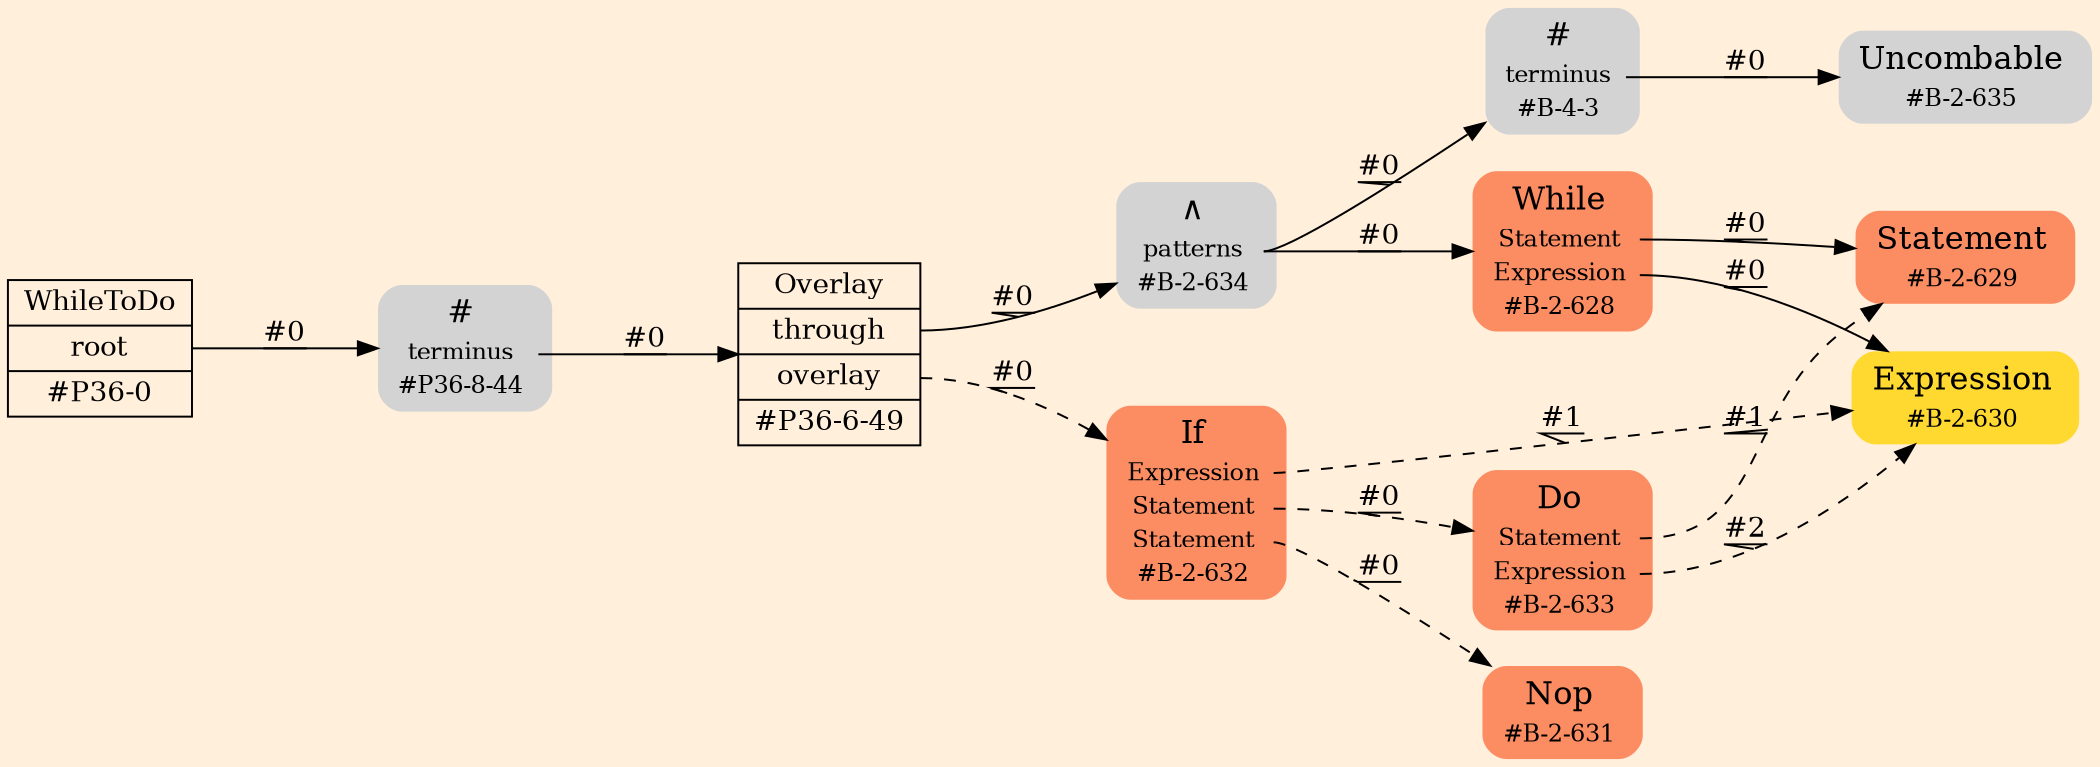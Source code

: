 digraph Inferno {
graph [
rankdir = "LR"
ranksep = 1.0
size = "14,20"
bgcolor = antiquewhite1
];
node [
];
"CR#P36-0" [
shape = "record"
fillcolor = "transparent"
label = "<fixed> WhileToDo | <port0> root | <port1> #P36-0"
style = "filled"
fontsize = "14"
fillcolor = antiquewhite1
];
"#P36-8-44" [
shape = "plaintext"
label = <<TABLE BORDER="0" CELLBORDER="0" CELLSPACING="0">
 <TR>
  <TD><FONT POINT-SIZE="16.0">#</FONT></TD>
  <TD></TD>
 </TR>
 <TR>
  <TD>terminus</TD>
  <TD PORT="port0"></TD>
 </TR>
 <TR>
  <TD>#P36-8-44</TD>
  <TD PORT="port1"></TD>
 </TR>
</TABLE>>
style = "rounded,filled"
fontsize = "12"
];
"#P36-6-49" [
shape = "record"
label = "<fixed> Overlay | <port0> through | <port1> overlay | <port2> #P36-6-49"
style = "filled"
fontsize = "14"
fillcolor = antiquewhite1
];
"#B-2-634" [
shape = "plaintext"
label = <<TABLE BORDER="0" CELLBORDER="0" CELLSPACING="0">
 <TR>
  <TD><FONT POINT-SIZE="16.0">∧</FONT></TD>
  <TD></TD>
 </TR>
 <TR>
  <TD>patterns</TD>
  <TD PORT="port0"></TD>
 </TR>
 <TR>
  <TD>#B-2-634</TD>
  <TD PORT="port1"></TD>
 </TR>
</TABLE>>
style = "rounded,filled"
fontsize = "12"
];
"#B-2-628" [
shape = "plaintext"
fillcolor = "/set28/2"
label = <<TABLE BORDER="0" CELLBORDER="0" CELLSPACING="0">
 <TR>
  <TD><FONT POINT-SIZE="16.0">While</FONT></TD>
  <TD></TD>
 </TR>
 <TR>
  <TD>Statement</TD>
  <TD PORT="port0"></TD>
 </TR>
 <TR>
  <TD>Expression</TD>
  <TD PORT="port1"></TD>
 </TR>
 <TR>
  <TD>#B-2-628</TD>
  <TD PORT="port2"></TD>
 </TR>
</TABLE>>
style = "rounded,filled"
fontsize = "12"
];
"#B-2-629" [
shape = "plaintext"
fillcolor = "/set28/2"
label = <<TABLE BORDER="0" CELLBORDER="0" CELLSPACING="0">
 <TR>
  <TD><FONT POINT-SIZE="16.0">Statement</FONT></TD>
  <TD></TD>
 </TR>
 <TR>
  <TD>#B-2-629</TD>
  <TD PORT="port0"></TD>
 </TR>
</TABLE>>
style = "rounded,filled"
fontsize = "12"
];
"#B-2-630" [
shape = "plaintext"
fillcolor = "/set28/6"
label = <<TABLE BORDER="0" CELLBORDER="0" CELLSPACING="0">
 <TR>
  <TD><FONT POINT-SIZE="16.0">Expression</FONT></TD>
  <TD></TD>
 </TR>
 <TR>
  <TD>#B-2-630</TD>
  <TD PORT="port0"></TD>
 </TR>
</TABLE>>
style = "rounded,filled"
fontsize = "12"
];
"#B-4-3" [
shape = "plaintext"
label = <<TABLE BORDER="0" CELLBORDER="0" CELLSPACING="0">
 <TR>
  <TD><FONT POINT-SIZE="16.0">#</FONT></TD>
  <TD></TD>
 </TR>
 <TR>
  <TD>terminus</TD>
  <TD PORT="port0"></TD>
 </TR>
 <TR>
  <TD>#B-4-3</TD>
  <TD PORT="port1"></TD>
 </TR>
</TABLE>>
style = "rounded,filled"
fontsize = "12"
];
"#B-2-635" [
shape = "plaintext"
label = <<TABLE BORDER="0" CELLBORDER="0" CELLSPACING="0">
 <TR>
  <TD><FONT POINT-SIZE="16.0">Uncombable</FONT></TD>
  <TD></TD>
 </TR>
 <TR>
  <TD>#B-2-635</TD>
  <TD PORT="port0"></TD>
 </TR>
</TABLE>>
style = "rounded,filled"
fontsize = "12"
];
"#B-2-632" [
shape = "plaintext"
fillcolor = "/set28/2"
label = <<TABLE BORDER="0" CELLBORDER="0" CELLSPACING="0">
 <TR>
  <TD><FONT POINT-SIZE="16.0">If</FONT></TD>
  <TD></TD>
 </TR>
 <TR>
  <TD>Expression</TD>
  <TD PORT="port0"></TD>
 </TR>
 <TR>
  <TD>Statement</TD>
  <TD PORT="port1"></TD>
 </TR>
 <TR>
  <TD>Statement</TD>
  <TD PORT="port2"></TD>
 </TR>
 <TR>
  <TD>#B-2-632</TD>
  <TD PORT="port3"></TD>
 </TR>
</TABLE>>
style = "rounded,filled"
fontsize = "12"
];
"#B-2-633" [
shape = "plaintext"
fillcolor = "/set28/2"
label = <<TABLE BORDER="0" CELLBORDER="0" CELLSPACING="0">
 <TR>
  <TD><FONT POINT-SIZE="16.0">Do</FONT></TD>
  <TD></TD>
 </TR>
 <TR>
  <TD>Statement</TD>
  <TD PORT="port0"></TD>
 </TR>
 <TR>
  <TD>Expression</TD>
  <TD PORT="port1"></TD>
 </TR>
 <TR>
  <TD>#B-2-633</TD>
  <TD PORT="port2"></TD>
 </TR>
</TABLE>>
style = "rounded,filled"
fontsize = "12"
];
"#B-2-631" [
shape = "plaintext"
fillcolor = "/set28/2"
label = <<TABLE BORDER="0" CELLBORDER="0" CELLSPACING="0">
 <TR>
  <TD><FONT POINT-SIZE="16.0">Nop</FONT></TD>
  <TD></TD>
 </TR>
 <TR>
  <TD>#B-2-631</TD>
  <TD PORT="port0"></TD>
 </TR>
</TABLE>>
style = "rounded,filled"
fontsize = "12"
];
"CR#P36-0":port0 -> "#P36-8-44" [style="solid"
label = "#0"
decorate = true
];
"#P36-8-44":port0 -> "#P36-6-49" [style="solid"
label = "#0"
decorate = true
];
"#P36-6-49":port0 -> "#B-2-634" [style="solid"
label = "#0"
decorate = true
];
"#P36-6-49":port1 -> "#B-2-632" [style="dashed"
label = "#0"
decorate = true
];
"#B-2-634":port0 -> "#B-2-628" [style="solid"
label = "#0"
decorate = true
];
"#B-2-634":port0 -> "#B-4-3" [style="solid"
label = "#0"
decorate = true
];
"#B-2-628":port0 -> "#B-2-629" [style="solid"
label = "#0"
decorate = true
];
"#B-2-628":port1 -> "#B-2-630" [style="solid"
label = "#0"
decorate = true
];
"#B-4-3":port0 -> "#B-2-635" [style="solid"
label = "#0"
decorate = true
];
"#B-2-632":port0 -> "#B-2-630" [style="dashed"
label = "#1"
decorate = true
];
"#B-2-632":port1 -> "#B-2-633" [style="dashed"
label = "#0"
decorate = true
];
"#B-2-632":port2 -> "#B-2-631" [style="dashed"
label = "#0"
decorate = true
];
"#B-2-633":port0 -> "#B-2-629" [style="dashed"
label = "#1"
decorate = true
];
"#B-2-633":port1 -> "#B-2-630" [style="dashed"
label = "#2"
decorate = true
];
}
